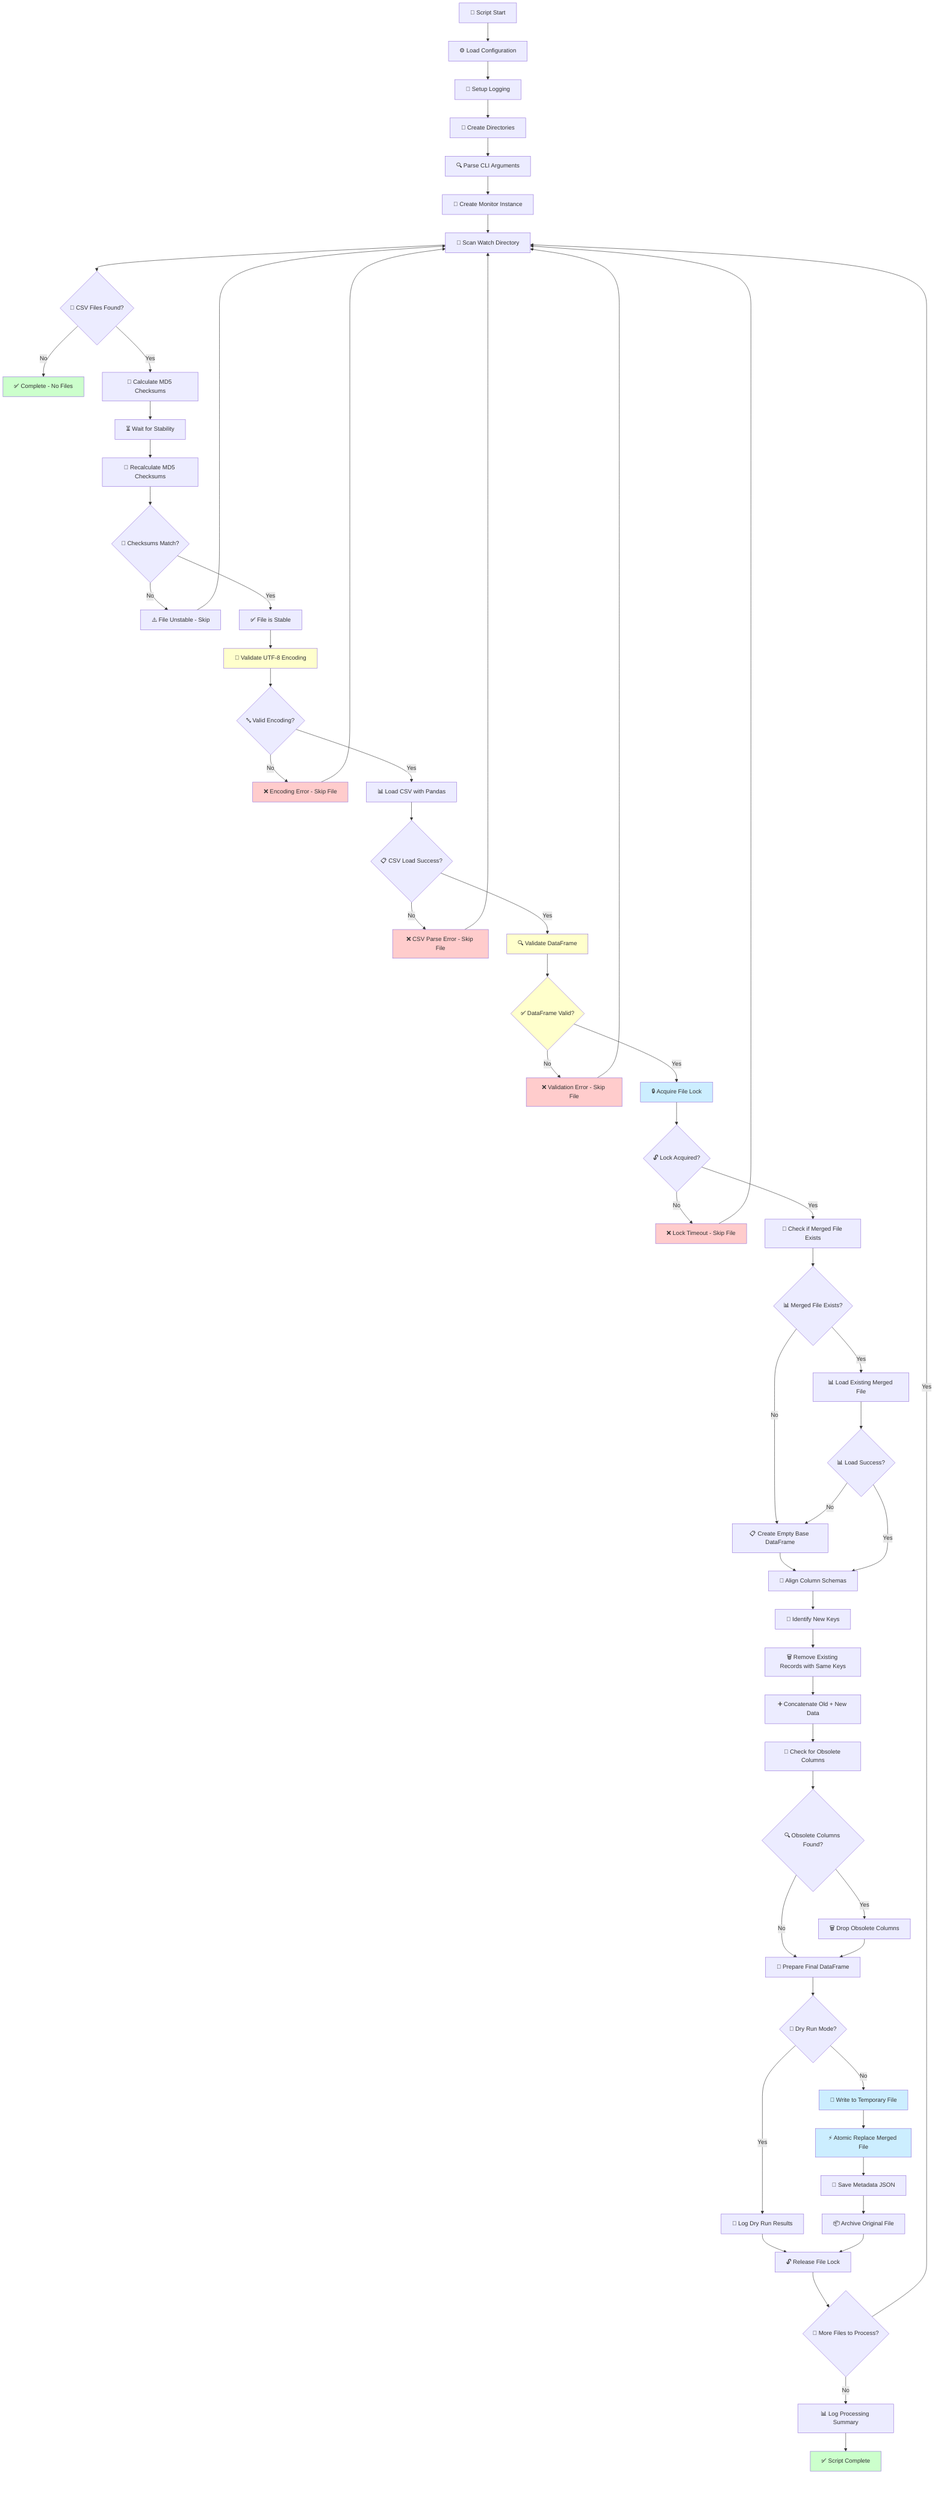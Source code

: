 flowchart TD
    A[🚀 Script Start] --> B[⚙️ Load Configuration]
    B --> C[📝 Setup Logging]
    C --> D[📁 Create Directories]
    D --> E[🔍 Parse CLI Arguments]
    E --> F[🎯 Create Monitor Instance]
    
    F --> G[📂 Scan Watch Directory]
    G --> H{📄 CSV Files Found?}
    H -->|No| Z[✅ Complete - No Files]
    H -->|Yes| I[🧮 Calculate MD5 Checksums]
    
    I --> J[⏳ Wait for Stability]
    J --> K[🧮 Recalculate MD5 Checksums]
    K --> L{🔄 Checksums Match?}
    L -->|No| M[⚠️ File Unstable - Skip]
    L -->|Yes| N[✅ File is Stable]
    
    M --> G
    N --> O[🧪 Validate UTF-8 Encoding]
    O --> P{🔤 Valid Encoding?}
    P -->|No| Q[❌ Encoding Error - Skip File]
    P -->|Yes| R[📊 Load CSV with Pandas]
    
    Q --> G
    R --> S{📋 CSV Load Success?}
    S -->|No| T[❌ CSV Parse Error - Skip File]
    S -->|Yes| U[🔍 Validate DataFrame]
    
    T --> G
    U --> V{✅ DataFrame Valid?}
    V -->|No| W[❌ Validation Error - Skip File]
    V -->|Yes| X[🔒 Acquire File Lock]
    
    W --> G
    X --> Y{🔓 Lock Acquired?}
    Y -->|No| AA[❌ Lock Timeout - Skip File]
    Y -->|Yes| BB[📄 Check if Merged File Exists]
    
    AA --> G
    BB --> CC{📊 Merged File Exists?}
    CC -->|No| DD[📋 Create Empty Base DataFrame]
    CC -->|Yes| EE[📊 Load Existing Merged File]
    
    DD --> FF[🔗 Align Column Schemas]
    EE --> GG{📊 Load Success?}
    GG -->|No| DD
    GG -->|Yes| FF
    
    FF --> HH[🎯 Identify New Keys]
    HH --> II[🗑️ Remove Existing Records with Same Keys]
    II --> JJ[➕ Concatenate Old + New Data]
    JJ --> KK[🧹 Check for Obsolete Columns]
    
    KK --> LL{🔍 Obsolete Columns Found?}
    LL -->|Yes| MM[🗑️ Drop Obsolete Columns]
    LL -->|No| NN[💾 Prepare Final DataFrame]
    MM --> NN
    
    NN --> OO{🧪 Dry Run Mode?}
    OO -->|Yes| PP[📝 Log Dry Run Results]
    OO -->|No| QQ[💾 Write to Temporary File]
    
    PP --> SS[🔓 Release File Lock]
    QQ --> RR[⚡ Atomic Replace Merged File]
    RR --> TT[📄 Save Metadata JSON]
    TT --> UU[📦 Archive Original File]
    UU --> SS
    
    SS --> VV{📂 More Files to Process?}
    VV -->|Yes| G
    VV -->|No| WW[📊 Log Processing Summary]
    WW --> XX[✅ Script Complete]
    
    %% Error Handling Paths
    style Q fill:#ffcccc
    style T fill:#ffcccc
    style W fill:#ffcccc
    style AA fill:#ffcccc
    
    %% Success Paths
    style XX fill:#ccffcc
    style Z fill:#ccffcc
    
    %% Process Steps
    style X fill:#cceeff
    style QQ fill:#cceeff
    style RR fill:#cceeff
    
    %% Validation Steps
    style O fill:#ffffcc
    style U fill:#ffffcc
    style V fill:#ffffcc